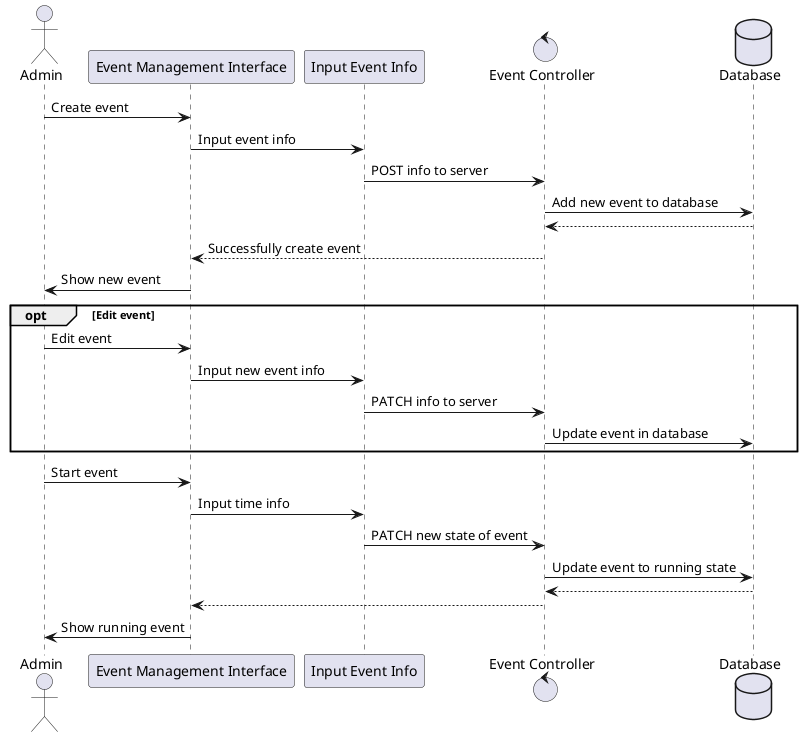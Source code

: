 @startuml

actor Admin as A
participant "Event Management Interface" as EMI
participant "Input Event Info" as IEI
control "Event Controller" as EC
database Database as D

A -> EMI: Create event
EMI -> IEI: Input event info
IEI -> EC: POST info to server
EC -> D: Add new event to database
D --> EC
EC --> EMI: Successfully create event
EMI -> A: Show new event
opt Edit event
    A -> EMI: Edit event
    EMI -> IEI: Input new event info
    IEI -> EC: PATCH info to server
    EC -> D: Update event in database
end
A -> EMI: Start event
EMI -> IEI: Input time info
IEI -> EC: PATCH new state of event
EC -> D: Update event to running state
D --> EC
EC --> EMI
EMI -> A: Show running event

@enduml
